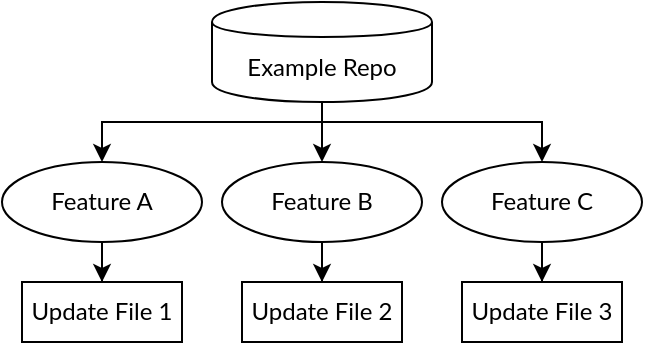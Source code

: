 <mxfile version="12.9.13" type="device"><diagram id="Xb71kfx71Qd2_dEwBP3w" name="Page-1"><mxGraphModel dx="362" dy="272" grid="1" gridSize="10" guides="1" tooltips="1" connect="1" arrows="1" fold="1" page="1" pageScale="1" pageWidth="850" pageHeight="1100" math="0" shadow="0"><root><mxCell id="0"/><mxCell id="1" parent="0"/><mxCell id="hBdmnTfhxXvPGgSoOXhh-5" style="edgeStyle=orthogonalEdgeStyle;rounded=0;orthogonalLoop=1;jettySize=auto;html=1;entryX=0.5;entryY=0;entryDx=0;entryDy=0;fontFamily=Lato;" edge="1" parent="1" source="hBdmnTfhxXvPGgSoOXhh-1" target="hBdmnTfhxXvPGgSoOXhh-2"><mxGeometry relative="1" as="geometry"><Array as="points"><mxPoint x="290" y="190"/><mxPoint x="180" y="190"/></Array></mxGeometry></mxCell><mxCell id="hBdmnTfhxXvPGgSoOXhh-6" style="edgeStyle=orthogonalEdgeStyle;rounded=0;orthogonalLoop=1;jettySize=auto;html=1;fontFamily=Lato;" edge="1" parent="1" source="hBdmnTfhxXvPGgSoOXhh-1" target="hBdmnTfhxXvPGgSoOXhh-3"><mxGeometry relative="1" as="geometry"/></mxCell><mxCell id="hBdmnTfhxXvPGgSoOXhh-7" style="edgeStyle=orthogonalEdgeStyle;rounded=0;orthogonalLoop=1;jettySize=auto;html=1;entryX=0.5;entryY=0;entryDx=0;entryDy=0;fontFamily=Lato;" edge="1" parent="1" source="hBdmnTfhxXvPGgSoOXhh-1" target="hBdmnTfhxXvPGgSoOXhh-4"><mxGeometry relative="1" as="geometry"><Array as="points"><mxPoint x="290" y="190"/><mxPoint x="400" y="190"/></Array></mxGeometry></mxCell><mxCell id="hBdmnTfhxXvPGgSoOXhh-1" value="Example Repo" style="shape=cylinder;whiteSpace=wrap;html=1;boundedLbl=1;backgroundOutline=1;fontFamily=Lato;" vertex="1" parent="1"><mxGeometry x="235" y="130" width="110" height="50" as="geometry"/></mxCell><mxCell id="hBdmnTfhxXvPGgSoOXhh-9" style="edgeStyle=orthogonalEdgeStyle;rounded=0;orthogonalLoop=1;jettySize=auto;html=1;fontFamily=Lato;" edge="1" parent="1" source="hBdmnTfhxXvPGgSoOXhh-2" target="hBdmnTfhxXvPGgSoOXhh-8"><mxGeometry relative="1" as="geometry"/></mxCell><mxCell id="hBdmnTfhxXvPGgSoOXhh-2" value="Feature A" style="ellipse;whiteSpace=wrap;html=1;fontFamily=Lato;" vertex="1" parent="1"><mxGeometry x="130" y="210" width="100" height="40" as="geometry"/></mxCell><mxCell id="hBdmnTfhxXvPGgSoOXhh-12" style="edgeStyle=orthogonalEdgeStyle;rounded=0;orthogonalLoop=1;jettySize=auto;html=1;entryX=0.5;entryY=0;entryDx=0;entryDy=0;fontFamily=Lato;" edge="1" parent="1" source="hBdmnTfhxXvPGgSoOXhh-3" target="hBdmnTfhxXvPGgSoOXhh-10"><mxGeometry relative="1" as="geometry"/></mxCell><mxCell id="hBdmnTfhxXvPGgSoOXhh-3" value="Feature B" style="ellipse;whiteSpace=wrap;html=1;fontFamily=Lato;" vertex="1" parent="1"><mxGeometry x="240" y="210" width="100" height="40" as="geometry"/></mxCell><mxCell id="hBdmnTfhxXvPGgSoOXhh-15" style="edgeStyle=orthogonalEdgeStyle;rounded=0;orthogonalLoop=1;jettySize=auto;html=1;fontFamily=Lato;" edge="1" parent="1" source="hBdmnTfhxXvPGgSoOXhh-4" target="hBdmnTfhxXvPGgSoOXhh-13"><mxGeometry relative="1" as="geometry"/></mxCell><mxCell id="hBdmnTfhxXvPGgSoOXhh-4" value="Feature C" style="ellipse;whiteSpace=wrap;html=1;fontFamily=Lato;" vertex="1" parent="1"><mxGeometry x="350" y="210" width="100" height="40" as="geometry"/></mxCell><mxCell id="hBdmnTfhxXvPGgSoOXhh-8" value="Update File 1" style="rounded=0;whiteSpace=wrap;html=1;fontFamily=Lato;" vertex="1" parent="1"><mxGeometry x="140" y="270" width="80" height="30" as="geometry"/></mxCell><mxCell id="hBdmnTfhxXvPGgSoOXhh-10" value="Update File 2" style="rounded=0;whiteSpace=wrap;html=1;fontFamily=Lato;" vertex="1" parent="1"><mxGeometry x="250" y="270" width="80" height="30" as="geometry"/></mxCell><mxCell id="hBdmnTfhxXvPGgSoOXhh-13" value="Update File 3" style="rounded=0;whiteSpace=wrap;html=1;fontFamily=Lato;" vertex="1" parent="1"><mxGeometry x="360" y="270" width="80" height="30" as="geometry"/></mxCell></root></mxGraphModel></diagram></mxfile>